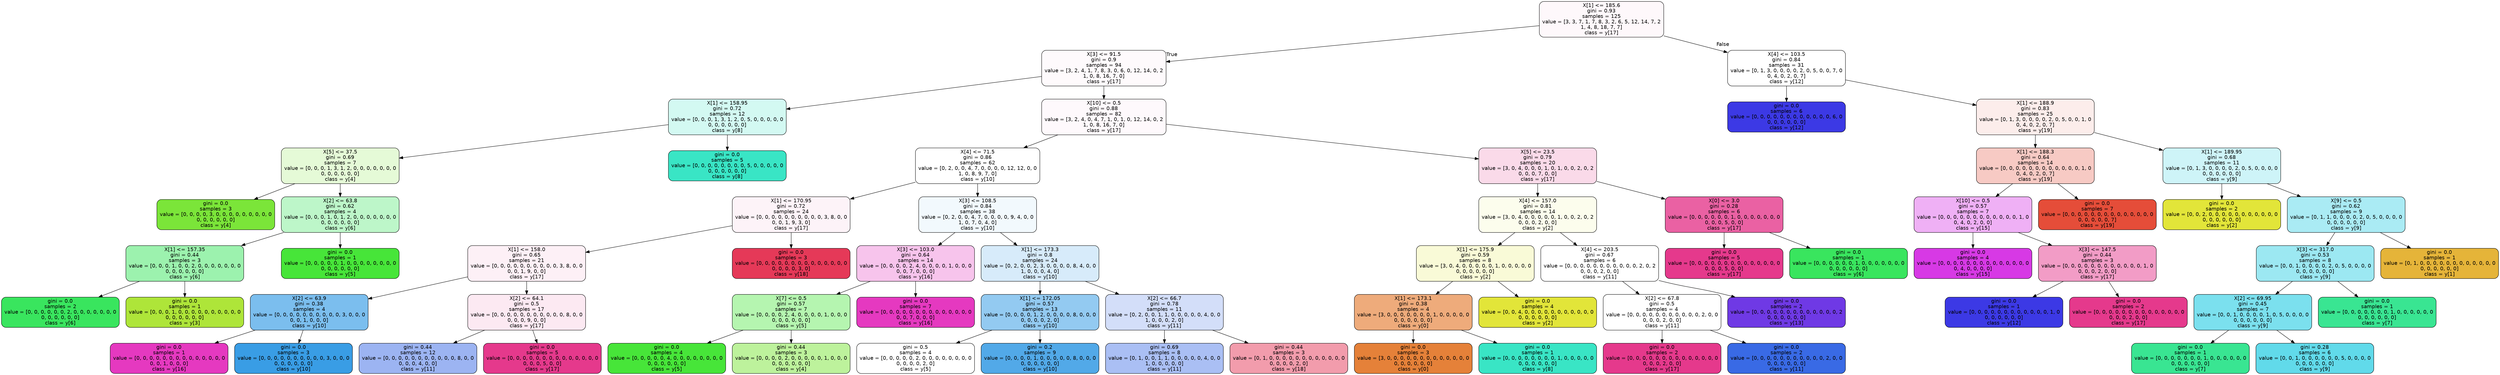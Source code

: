 digraph Tree {
node [shape=box, style="filled, rounded", color="black", fontname=helvetica] ;
edge [fontname=helvetica] ;
0 [label="X[1] <= 185.6\ngini = 0.93\nsamples = 125\nvalue = [3, 3, 7, 1, 7, 8, 3, 2, 6, 5, 12, 14, 7, 2\n1, 4, 8, 18, 7, 7]\nclass = y[17]", fillcolor="#fef8fb"] ;
1 [label="X[3] <= 91.5\ngini = 0.9\nsamples = 94\nvalue = [3, 2, 4, 1, 7, 8, 3, 0, 6, 0, 12, 14, 0, 2\n1, 0, 8, 16, 7, 0]\nclass = y[17]", fillcolor="#fefafc"] ;
0 -> 1 [labeldistance=2.5, labelangle=45, headlabel="True"] ;
2 [label="X[1] <= 158.95\ngini = 0.72\nsamples = 12\nvalue = [0, 0, 0, 1, 3, 1, 2, 0, 5, 0, 0, 0, 0, 0\n0, 0, 0, 0, 0, 0]\nclass = y[8]", fillcolor="#d3f9f2"] ;
1 -> 2 ;
3 [label="X[5] <= 37.5\ngini = 0.69\nsamples = 7\nvalue = [0, 0, 0, 1, 3, 1, 2, 0, 0, 0, 0, 0, 0, 0\n0, 0, 0, 0, 0, 0]\nclass = y[4]", fillcolor="#e5fad7"] ;
2 -> 3 ;
4 [label="gini = 0.0\nsamples = 3\nvalue = [0, 0, 0, 0, 3, 0, 0, 0, 0, 0, 0, 0, 0, 0\n0, 0, 0, 0, 0, 0]\nclass = y[4]", fillcolor="#7be539"] ;
3 -> 4 ;
5 [label="X[2] <= 63.8\ngini = 0.62\nsamples = 4\nvalue = [0, 0, 0, 1, 0, 1, 2, 0, 0, 0, 0, 0, 0, 0\n0, 0, 0, 0, 0, 0]\nclass = y[6]", fillcolor="#bdf6c9"] ;
3 -> 5 ;
6 [label="X[1] <= 157.35\ngini = 0.44\nsamples = 3\nvalue = [0, 0, 0, 1, 0, 0, 2, 0, 0, 0, 0, 0, 0, 0\n0, 0, 0, 0, 0, 0]\nclass = y[6]", fillcolor="#9cf2ae"] ;
5 -> 6 ;
7 [label="gini = 0.0\nsamples = 2\nvalue = [0, 0, 0, 0, 0, 0, 2, 0, 0, 0, 0, 0, 0, 0\n0, 0, 0, 0, 0, 0]\nclass = y[6]", fillcolor="#39e55e"] ;
6 -> 7 ;
8 [label="gini = 0.0\nsamples = 1\nvalue = [0, 0, 0, 1, 0, 0, 0, 0, 0, 0, 0, 0, 0, 0\n0, 0, 0, 0, 0, 0]\nclass = y[3]", fillcolor="#aee539"] ;
6 -> 8 ;
9 [label="gini = 0.0\nsamples = 1\nvalue = [0, 0, 0, 0, 0, 1, 0, 0, 0, 0, 0, 0, 0, 0\n0, 0, 0, 0, 0, 0]\nclass = y[5]", fillcolor="#47e539"] ;
5 -> 9 ;
10 [label="gini = 0.0\nsamples = 5\nvalue = [0, 0, 0, 0, 0, 0, 0, 0, 5, 0, 0, 0, 0, 0\n0, 0, 0, 0, 0, 0]\nclass = y[8]", fillcolor="#39e5c5"] ;
2 -> 10 ;
11 [label="X[10] <= 0.5\ngini = 0.88\nsamples = 82\nvalue = [3, 2, 4, 0, 4, 7, 1, 0, 1, 0, 12, 14, 0, 2\n1, 0, 8, 16, 7, 0]\nclass = y[17]", fillcolor="#fef9fc"] ;
1 -> 11 ;
12 [label="X[4] <= 71.5\ngini = 0.86\nsamples = 62\nvalue = [0, 2, 0, 0, 4, 7, 0, 0, 0, 0, 12, 12, 0, 0\n1, 0, 8, 9, 7, 0]\nclass = y[10]", fillcolor="#ffffff"] ;
11 -> 12 ;
13 [label="X[1] <= 170.95\ngini = 0.72\nsamples = 24\nvalue = [0, 0, 0, 0, 0, 0, 0, 0, 0, 0, 3, 8, 0, 0\n0, 0, 1, 9, 3, 0]\nclass = y[17]", fillcolor="#fdf3f8"] ;
12 -> 13 ;
14 [label="X[1] <= 158.0\ngini = 0.65\nsamples = 21\nvalue = [0, 0, 0, 0, 0, 0, 0, 0, 0, 0, 3, 8, 0, 0\n0, 0, 1, 9, 0, 0]\nclass = y[17]", fillcolor="#fdf0f6"] ;
13 -> 14 ;
15 [label="X[2] <= 63.9\ngini = 0.38\nsamples = 4\nvalue = [0, 0, 0, 0, 0, 0, 0, 0, 0, 0, 3, 0, 0, 0\n0, 0, 1, 0, 0, 0]\nclass = y[10]", fillcolor="#7bbeee"] ;
14 -> 15 ;
16 [label="gini = 0.0\nsamples = 1\nvalue = [0, 0, 0, 0, 0, 0, 0, 0, 0, 0, 0, 0, 0, 0\n0, 0, 1, 0, 0, 0]\nclass = y[16]", fillcolor="#e539c0"] ;
15 -> 16 ;
17 [label="gini = 0.0\nsamples = 3\nvalue = [0, 0, 0, 0, 0, 0, 0, 0, 0, 0, 3, 0, 0, 0\n0, 0, 0, 0, 0, 0]\nclass = y[10]", fillcolor="#399de5"] ;
15 -> 17 ;
18 [label="X[2] <= 64.1\ngini = 0.5\nsamples = 17\nvalue = [0, 0, 0, 0, 0, 0, 0, 0, 0, 0, 0, 8, 0, 0\n0, 0, 0, 9, 0, 0]\nclass = y[17]", fillcolor="#fce9f2"] ;
14 -> 18 ;
19 [label="gini = 0.44\nsamples = 12\nvalue = [0, 0, 0, 0, 0, 0, 0, 0, 0, 0, 0, 8, 0, 0\n0, 0, 0, 4, 0, 0]\nclass = y[11]", fillcolor="#9cb4f2"] ;
18 -> 19 ;
20 [label="gini = 0.0\nsamples = 5\nvalue = [0, 0, 0, 0, 0, 0, 0, 0, 0, 0, 0, 0, 0, 0\n0, 0, 0, 5, 0, 0]\nclass = y[17]", fillcolor="#e5398c"] ;
18 -> 20 ;
21 [label="gini = 0.0\nsamples = 3\nvalue = [0, 0, 0, 0, 0, 0, 0, 0, 0, 0, 0, 0, 0, 0\n0, 0, 0, 0, 3, 0]\nclass = y[18]", fillcolor="#e53958"] ;
13 -> 21 ;
22 [label="X[3] <= 108.5\ngini = 0.84\nsamples = 38\nvalue = [0, 2, 0, 0, 4, 7, 0, 0, 0, 0, 9, 4, 0, 0\n1, 0, 7, 0, 4, 0]\nclass = y[10]", fillcolor="#f2f9fd"] ;
12 -> 22 ;
23 [label="X[3] <= 103.0\ngini = 0.64\nsamples = 14\nvalue = [0, 0, 0, 0, 2, 4, 0, 0, 0, 0, 1, 0, 0, 0\n0, 0, 7, 0, 0, 0]\nclass = y[16]", fillcolor="#f7c4ec"] ;
22 -> 23 ;
24 [label="X[7] <= 0.5\ngini = 0.57\nsamples = 7\nvalue = [0, 0, 0, 0, 2, 4, 0, 0, 0, 0, 1, 0, 0, 0\n0, 0, 0, 0, 0, 0]\nclass = y[5]", fillcolor="#b5f5b0"] ;
23 -> 24 ;
25 [label="gini = 0.0\nsamples = 4\nvalue = [0, 0, 0, 0, 0, 4, 0, 0, 0, 0, 0, 0, 0, 0\n0, 0, 0, 0, 0, 0]\nclass = y[5]", fillcolor="#47e539"] ;
24 -> 25 ;
26 [label="gini = 0.44\nsamples = 3\nvalue = [0, 0, 0, 0, 2, 0, 0, 0, 0, 0, 1, 0, 0, 0\n0, 0, 0, 0, 0, 0]\nclass = y[4]", fillcolor="#bdf29c"] ;
24 -> 26 ;
27 [label="gini = 0.0\nsamples = 7\nvalue = [0, 0, 0, 0, 0, 0, 0, 0, 0, 0, 0, 0, 0, 0\n0, 0, 7, 0, 0, 0]\nclass = y[16]", fillcolor="#e539c0"] ;
23 -> 27 ;
28 [label="X[1] <= 173.3\ngini = 0.8\nsamples = 24\nvalue = [0, 2, 0, 0, 2, 3, 0, 0, 0, 0, 8, 4, 0, 0\n1, 0, 0, 0, 4, 0]\nclass = y[10]", fillcolor="#d7ebfa"] ;
22 -> 28 ;
29 [label="X[1] <= 172.05\ngini = 0.57\nsamples = 13\nvalue = [0, 0, 0, 0, 1, 2, 0, 0, 0, 0, 8, 0, 0, 0\n0, 0, 0, 0, 2, 0]\nclass = y[10]", fillcolor="#93caf1"] ;
28 -> 29 ;
30 [label="gini = 0.5\nsamples = 4\nvalue = [0, 0, 0, 0, 0, 2, 0, 0, 0, 0, 0, 0, 0, 0\n0, 0, 0, 0, 2, 0]\nclass = y[5]", fillcolor="#ffffff"] ;
29 -> 30 ;
31 [label="gini = 0.2\nsamples = 9\nvalue = [0, 0, 0, 0, 1, 0, 0, 0, 0, 0, 8, 0, 0, 0\n0, 0, 0, 0, 0, 0]\nclass = y[10]", fillcolor="#52a9e8"] ;
29 -> 31 ;
32 [label="X[2] <= 66.7\ngini = 0.78\nsamples = 11\nvalue = [0, 2, 0, 0, 1, 1, 0, 0, 0, 0, 0, 4, 0, 0\n1, 0, 0, 0, 2, 0]\nclass = y[11]", fillcolor="#d3def9"] ;
28 -> 32 ;
33 [label="gini = 0.69\nsamples = 8\nvalue = [0, 1, 0, 0, 1, 1, 0, 0, 0, 0, 0, 4, 0, 0\n1, 0, 0, 0, 0, 0]\nclass = y[11]", fillcolor="#aabff4"] ;
32 -> 33 ;
34 [label="gini = 0.44\nsamples = 3\nvalue = [0, 1, 0, 0, 0, 0, 0, 0, 0, 0, 0, 0, 0, 0\n0, 0, 0, 0, 2, 0]\nclass = y[18]", fillcolor="#f29cac"] ;
32 -> 34 ;
35 [label="X[5] <= 23.5\ngini = 0.79\nsamples = 20\nvalue = [3, 0, 4, 0, 0, 0, 1, 0, 1, 0, 0, 2, 0, 2\n0, 0, 0, 7, 0, 0]\nclass = y[17]", fillcolor="#fadae9"] ;
11 -> 35 ;
36 [label="X[4] <= 157.0\ngini = 0.81\nsamples = 14\nvalue = [3, 0, 4, 0, 0, 0, 0, 0, 1, 0, 0, 2, 0, 2\n0, 0, 0, 2, 0, 0]\nclass = y[2]", fillcolor="#fcfded"] ;
35 -> 36 ;
37 [label="X[1] <= 175.9\ngini = 0.59\nsamples = 8\nvalue = [3, 0, 4, 0, 0, 0, 0, 0, 1, 0, 0, 0, 0, 0\n0, 0, 0, 0, 0, 0]\nclass = y[2]", fillcolor="#f9fad7"] ;
36 -> 37 ;
38 [label="X[1] <= 173.1\ngini = 0.38\nsamples = 4\nvalue = [3, 0, 0, 0, 0, 0, 0, 0, 1, 0, 0, 0, 0, 0\n0, 0, 0, 0, 0, 0]\nclass = y[0]", fillcolor="#eeab7b"] ;
37 -> 38 ;
39 [label="gini = 0.0\nsamples = 3\nvalue = [3, 0, 0, 0, 0, 0, 0, 0, 0, 0, 0, 0, 0, 0\n0, 0, 0, 0, 0, 0]\nclass = y[0]", fillcolor="#e58139"] ;
38 -> 39 ;
40 [label="gini = 0.0\nsamples = 1\nvalue = [0, 0, 0, 0, 0, 0, 0, 0, 1, 0, 0, 0, 0, 0\n0, 0, 0, 0, 0, 0]\nclass = y[8]", fillcolor="#39e5c5"] ;
38 -> 40 ;
41 [label="gini = 0.0\nsamples = 4\nvalue = [0, 0, 4, 0, 0, 0, 0, 0, 0, 0, 0, 0, 0, 0\n0, 0, 0, 0, 0, 0]\nclass = y[2]", fillcolor="#e2e539"] ;
37 -> 41 ;
42 [label="X[4] <= 203.5\ngini = 0.67\nsamples = 6\nvalue = [0, 0, 0, 0, 0, 0, 0, 0, 0, 0, 0, 2, 0, 2\n0, 0, 0, 2, 0, 0]\nclass = y[11]", fillcolor="#ffffff"] ;
36 -> 42 ;
43 [label="X[2] <= 67.8\ngini = 0.5\nsamples = 4\nvalue = [0, 0, 0, 0, 0, 0, 0, 0, 0, 0, 0, 2, 0, 0\n0, 0, 0, 2, 0, 0]\nclass = y[11]", fillcolor="#ffffff"] ;
42 -> 43 ;
44 [label="gini = 0.0\nsamples = 2\nvalue = [0, 0, 0, 0, 0, 0, 0, 0, 0, 0, 0, 0, 0, 0\n0, 0, 0, 2, 0, 0]\nclass = y[17]", fillcolor="#e5398c"] ;
43 -> 44 ;
45 [label="gini = 0.0\nsamples = 2\nvalue = [0, 0, 0, 0, 0, 0, 0, 0, 0, 0, 0, 2, 0, 0\n0, 0, 0, 0, 0, 0]\nclass = y[11]", fillcolor="#396ae5"] ;
43 -> 45 ;
46 [label="gini = 0.0\nsamples = 2\nvalue = [0, 0, 0, 0, 0, 0, 0, 0, 0, 0, 0, 0, 0, 2\n0, 0, 0, 0, 0, 0]\nclass = y[13]", fillcolor="#6f39e5"] ;
42 -> 46 ;
47 [label="X[0] <= 3.0\ngini = 0.28\nsamples = 6\nvalue = [0, 0, 0, 0, 0, 0, 1, 0, 0, 0, 0, 0, 0, 0\n0, 0, 0, 5, 0, 0]\nclass = y[17]", fillcolor="#ea61a3"] ;
35 -> 47 ;
48 [label="gini = 0.0\nsamples = 5\nvalue = [0, 0, 0, 0, 0, 0, 0, 0, 0, 0, 0, 0, 0, 0\n0, 0, 0, 5, 0, 0]\nclass = y[17]", fillcolor="#e5398c"] ;
47 -> 48 ;
49 [label="gini = 0.0\nsamples = 1\nvalue = [0, 0, 0, 0, 0, 0, 1, 0, 0, 0, 0, 0, 0, 0\n0, 0, 0, 0, 0, 0]\nclass = y[6]", fillcolor="#39e55e"] ;
47 -> 49 ;
50 [label="X[4] <= 103.5\ngini = 0.84\nsamples = 31\nvalue = [0, 1, 3, 0, 0, 0, 0, 2, 0, 5, 0, 0, 7, 0\n0, 4, 0, 2, 0, 7]\nclass = y[12]", fillcolor="#ffffff"] ;
0 -> 50 [labeldistance=2.5, labelangle=-45, headlabel="False"] ;
51 [label="gini = 0.0\nsamples = 6\nvalue = [0, 0, 0, 0, 0, 0, 0, 0, 0, 0, 0, 0, 6, 0\n0, 0, 0, 0, 0, 0]\nclass = y[12]", fillcolor="#3c39e5"] ;
50 -> 51 ;
52 [label="X[1] <= 188.9\ngini = 0.83\nsamples = 25\nvalue = [0, 1, 3, 0, 0, 0, 0, 2, 0, 5, 0, 0, 1, 0\n0, 4, 0, 2, 0, 7]\nclass = y[19]", fillcolor="#fcedeb"] ;
50 -> 52 ;
53 [label="X[1] <= 188.3\ngini = 0.64\nsamples = 14\nvalue = [0, 0, 0, 0, 0, 0, 0, 0, 0, 0, 0, 0, 1, 0\n0, 4, 0, 2, 0, 7]\nclass = y[19]", fillcolor="#f7cac4"] ;
52 -> 53 ;
54 [label="X[10] <= 0.5\ngini = 0.57\nsamples = 7\nvalue = [0, 0, 0, 0, 0, 0, 0, 0, 0, 0, 0, 0, 1, 0\n0, 4, 0, 2, 0, 0]\nclass = y[15]", fillcolor="#efb0f5"] ;
53 -> 54 ;
55 [label="gini = 0.0\nsamples = 4\nvalue = [0, 0, 0, 0, 0, 0, 0, 0, 0, 0, 0, 0, 0, 0\n0, 4, 0, 0, 0, 0]\nclass = y[15]", fillcolor="#d739e5"] ;
54 -> 55 ;
56 [label="X[3] <= 147.5\ngini = 0.44\nsamples = 3\nvalue = [0, 0, 0, 0, 0, 0, 0, 0, 0, 0, 0, 0, 1, 0\n0, 0, 0, 2, 0, 0]\nclass = y[17]", fillcolor="#f29cc6"] ;
54 -> 56 ;
57 [label="gini = 0.0\nsamples = 1\nvalue = [0, 0, 0, 0, 0, 0, 0, 0, 0, 0, 0, 0, 1, 0\n0, 0, 0, 0, 0, 0]\nclass = y[12]", fillcolor="#3c39e5"] ;
56 -> 57 ;
58 [label="gini = 0.0\nsamples = 2\nvalue = [0, 0, 0, 0, 0, 0, 0, 0, 0, 0, 0, 0, 0, 0\n0, 0, 0, 2, 0, 0]\nclass = y[17]", fillcolor="#e5398c"] ;
56 -> 58 ;
59 [label="gini = 0.0\nsamples = 7\nvalue = [0, 0, 0, 0, 0, 0, 0, 0, 0, 0, 0, 0, 0, 0\n0, 0, 0, 0, 0, 7]\nclass = y[19]", fillcolor="#e54d39"] ;
53 -> 59 ;
60 [label="X[1] <= 189.95\ngini = 0.68\nsamples = 11\nvalue = [0, 1, 3, 0, 0, 0, 0, 2, 0, 5, 0, 0, 0, 0\n0, 0, 0, 0, 0, 0]\nclass = y[9]", fillcolor="#cef4f8"] ;
52 -> 60 ;
61 [label="gini = 0.0\nsamples = 2\nvalue = [0, 0, 2, 0, 0, 0, 0, 0, 0, 0, 0, 0, 0, 0\n0, 0, 0, 0, 0, 0]\nclass = y[2]", fillcolor="#e2e539"] ;
60 -> 61 ;
62 [label="X[9] <= 0.5\ngini = 0.62\nsamples = 9\nvalue = [0, 1, 1, 0, 0, 0, 0, 2, 0, 5, 0, 0, 0, 0\n0, 0, 0, 0, 0, 0]\nclass = y[9]", fillcolor="#aaebf4"] ;
60 -> 62 ;
63 [label="X[3] <= 317.0\ngini = 0.53\nsamples = 8\nvalue = [0, 0, 1, 0, 0, 0, 0, 2, 0, 5, 0, 0, 0, 0\n0, 0, 0, 0, 0, 0]\nclass = y[9]", fillcolor="#9ce8f2"] ;
62 -> 63 ;
64 [label="X[2] <= 69.95\ngini = 0.45\nsamples = 7\nvalue = [0, 0, 1, 0, 0, 0, 0, 1, 0, 5, 0, 0, 0, 0\n0, 0, 0, 0, 0, 0]\nclass = y[9]", fillcolor="#7be0ee"] ;
63 -> 64 ;
65 [label="gini = 0.0\nsamples = 1\nvalue = [0, 0, 0, 0, 0, 0, 0, 1, 0, 0, 0, 0, 0, 0\n0, 0, 0, 0, 0, 0]\nclass = y[7]", fillcolor="#39e592"] ;
64 -> 65 ;
66 [label="gini = 0.28\nsamples = 6\nvalue = [0, 0, 1, 0, 0, 0, 0, 0, 0, 5, 0, 0, 0, 0\n0, 0, 0, 0, 0, 0]\nclass = y[9]", fillcolor="#61daea"] ;
64 -> 66 ;
67 [label="gini = 0.0\nsamples = 1\nvalue = [0, 0, 0, 0, 0, 0, 0, 1, 0, 0, 0, 0, 0, 0\n0, 0, 0, 0, 0, 0]\nclass = y[7]", fillcolor="#39e592"] ;
63 -> 67 ;
68 [label="gini = 0.0\nsamples = 1\nvalue = [0, 1, 0, 0, 0, 0, 0, 0, 0, 0, 0, 0, 0, 0\n0, 0, 0, 0, 0, 0]\nclass = y[1]", fillcolor="#e5b439"] ;
62 -> 68 ;
}